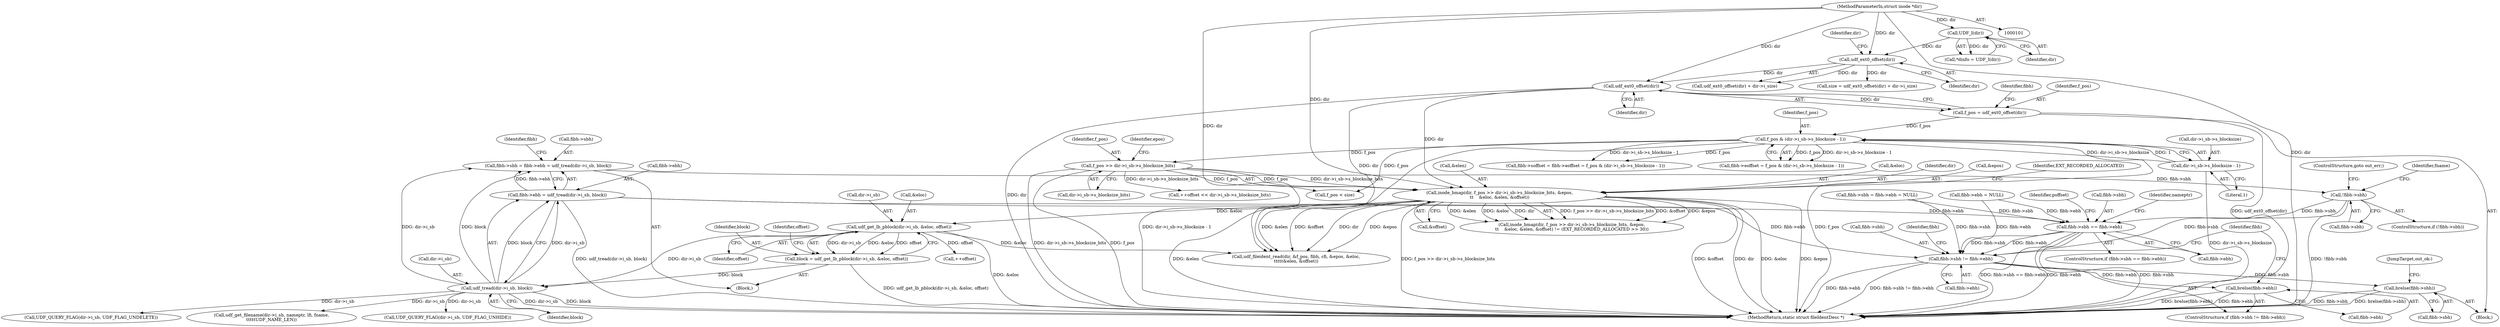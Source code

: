 digraph "0_linux_0e5cc9a40ada6046e6bc3bdfcd0c0d7e4b706b14_0@API" {
"1000273" [label="(Call,fibh->sbh = fibh->ebh = udf_tread(dir->i_sb, block))"];
"1000277" [label="(Call,fibh->ebh = udf_tread(dir->i_sb, block))"];
"1000281" [label="(Call,udf_tread(dir->i_sb, block))"];
"1000225" [label="(Call,udf_get_lb_pblock(dir->i_sb, &eloc, offset))"];
"1000202" [label="(Call,inode_bmap(dir, f_pos >> dir->i_sb->s_blocksize_bits, &epos,\n\t\t    &eloc, &elen, &offset))"];
"1000165" [label="(Call,udf_ext0_offset(dir))"];
"1000158" [label="(Call,udf_ext0_offset(dir))"];
"1000129" [label="(Call,UDF_I(dir))"];
"1000102" [label="(MethodParameterIn,struct inode *dir)"];
"1000204" [label="(Call,f_pos >> dir->i_sb->s_blocksize_bits)"];
"1000184" [label="(Call,f_pos & (dir->i_sb->s_blocksize - 1))"];
"1000163" [label="(Call,f_pos = udf_ext0_offset(dir))"];
"1000186" [label="(Call,dir->i_sb->s_blocksize - 1)"];
"1000223" [label="(Call,block = udf_get_lb_pblock(dir->i_sb, &eloc, offset))"];
"1000287" [label="(Call,!fibh->sbh)"];
"1000338" [label="(Call,fibh->sbh == fibh->ebh)"];
"1000487" [label="(Call,fibh->sbh != fibh->ebh)"];
"1000494" [label="(Call,brelse(fibh->ebh))"];
"1000498" [label="(Call,brelse(fibh->sbh))"];
"1000423" [label="(Call,UDF_QUERY_FLAG(dir->i_sb, UDF_FLAG_UNDELETE))"];
"1000166" [label="(Identifier,dir)"];
"1000217" [label="(Call,&offset)"];
"1000185" [label="(Identifier,f_pos)"];
"1000486" [label="(ControlStructure,if (fibh->sbh != fibh->ebh))"];
"1000157" [label="(Call,udf_ext0_offset(dir) + dir->i_size)"];
"1000224" [label="(Identifier,block)"];
"1000498" [label="(Call,brelse(fibh->sbh))"];
"1000274" [label="(Call,fibh->sbh)"];
"1000491" [label="(Call,fibh->ebh)"];
"1000129" [label="(Call,UDF_I(dir))"];
"1000288" [label="(Call,fibh->sbh)"];
"1000273" [label="(Call,fibh->sbh = fibh->ebh = udf_tread(dir->i_sb, block))"];
"1000342" [label="(Call,fibh->ebh)"];
"1000461" [label="(Call,udf_get_filename(dir->i_sb, nameptr, lfi, fname,\n\t\t\t\t\tUDF_NAME_LEN))"];
"1000163" [label="(Call,f_pos = udf_ext0_offset(dir))"];
"1000158" [label="(Call,udf_ext0_offset(dir))"];
"1000302" [label="(Call,f_pos < size)"];
"1000357" [label="(Identifier,poffset)"];
"1000225" [label="(Call,udf_get_lb_pblock(dir->i_sb, &eloc, offset))"];
"1000187" [label="(Call,dir->i_sb->s_blocksize)"];
"1000215" [label="(Call,&elen)"];
"1000161" [label="(Identifier,dir)"];
"1000201" [label="(Call,inode_bmap(dir, f_pos >> dir->i_sb->s_blocksize_bits, &epos,\n\t\t    &eloc, &elen, &offset) != (EXT_RECORDED_ALLOCATED >> 30))"];
"1000127" [label="(Call,*dinfo = UDF_I(dir))"];
"1000155" [label="(Call,size = udf_ext0_offset(dir) + dir->i_size)"];
"1000213" [label="(Call,&eloc)"];
"1000130" [label="(Identifier,dir)"];
"1000277" [label="(Call,fibh->ebh = udf_tread(dir->i_sb, block))"];
"1000199" [label="(Block,)"];
"1000176" [label="(Call,fibh->soffset = fibh->eoffset = f_pos & (dir->i_sb->s_blocksize - 1))"];
"1000204" [label="(Call,f_pos >> dir->i_sb->s_blocksize_bits)"];
"1000169" [label="(Identifier,fibh)"];
"1000286" [label="(ControlStructure,if (!fibh->sbh))"];
"1000496" [label="(Identifier,fibh)"];
"1000500" [label="(Identifier,fibh)"];
"1000203" [label="(Identifier,dir)"];
"1000211" [label="(Call,&epos)"];
"1000499" [label="(Call,fibh->sbh)"];
"1000192" [label="(Literal,1)"];
"1000229" [label="(Call,&eloc)"];
"1000339" [label="(Call,fibh->sbh)"];
"1000236" [label="(Identifier,offset)"];
"1000165" [label="(Call,udf_ext0_offset(dir))"];
"1000291" [label="(ControlStructure,goto out_err;)"];
"1000281" [label="(Call,udf_tread(dir->i_sb, block))"];
"1000293" [label="(Identifier,fname)"];
"1000338" [label="(Call,fibh->sbh == fibh->ebh)"];
"1000511" [label="(MethodReturn,static struct fileIdentDesc *)"];
"1000167" [label="(Call,fibh->sbh = fibh->ebh = NULL)"];
"1000205" [label="(Identifier,f_pos)"];
"1000502" [label="(JumpTarget,out_ok:)"];
"1000159" [label="(Identifier,dir)"];
"1000206" [label="(Call,dir->i_sb->s_blocksize_bits)"];
"1000440" [label="(Call,UDF_QUERY_FLAG(dir->i_sb, UDF_FLAG_UNHIDE))"];
"1000282" [label="(Call,dir->i_sb)"];
"1000278" [label="(Call,fibh->ebh)"];
"1000289" [label="(Identifier,fibh)"];
"1000102" [label="(MethodParameterIn,struct inode *dir)"];
"1000184" [label="(Call,f_pos & (dir->i_sb->s_blocksize - 1))"];
"1000164" [label="(Identifier,f_pos)"];
"1000487" [label="(Call,fibh->sbh != fibh->ebh)"];
"1000186" [label="(Call,dir->i_sb->s_blocksize - 1)"];
"1000220" [label="(Identifier,EXT_RECORDED_ALLOCATED)"];
"1000308" [label="(Call,udf_fileident_read(dir, &f_pos, fibh, cfi, &epos, &eloc,\n\t\t\t\t\t&elen, &offset))"];
"1000337" [label="(ControlStructure,if (fibh->sbh == fibh->ebh))"];
"1000287" [label="(Call,!fibh->sbh)"];
"1000347" [label="(Identifier,nameptr)"];
"1000180" [label="(Call,fibh->eoffset = f_pos & (dir->i_sb->s_blocksize - 1))"];
"1000494" [label="(Call,brelse(fibh->ebh))"];
"1000223" [label="(Call,block = udf_get_lb_pblock(dir->i_sb, &eloc, offset))"];
"1000285" [label="(Identifier,block)"];
"1000212" [label="(Identifier,epos)"];
"1000488" [label="(Call,fibh->sbh)"];
"1000495" [label="(Call,fibh->ebh)"];
"1000235" [label="(Call,++offset)"];
"1000106" [label="(Block,)"];
"1000226" [label="(Call,dir->i_sb)"];
"1000171" [label="(Call,fibh->ebh = NULL)"];
"1000231" [label="(Identifier,offset)"];
"1000234" [label="(Call,++offset << dir->i_sb->s_blocksize_bits)"];
"1000202" [label="(Call,inode_bmap(dir, f_pos >> dir->i_sb->s_blocksize_bits, &epos,\n\t\t    &eloc, &elen, &offset))"];
"1000273" -> "1000199"  [label="AST: "];
"1000273" -> "1000277"  [label="CFG: "];
"1000274" -> "1000273"  [label="AST: "];
"1000277" -> "1000273"  [label="AST: "];
"1000289" -> "1000273"  [label="CFG: "];
"1000277" -> "1000273"  [label="DDG: fibh->ebh"];
"1000281" -> "1000273"  [label="DDG: dir->i_sb"];
"1000281" -> "1000273"  [label="DDG: block"];
"1000273" -> "1000287"  [label="DDG: fibh->sbh"];
"1000277" -> "1000281"  [label="CFG: "];
"1000278" -> "1000277"  [label="AST: "];
"1000281" -> "1000277"  [label="AST: "];
"1000277" -> "1000511"  [label="DDG: udf_tread(dir->i_sb, block)"];
"1000281" -> "1000277"  [label="DDG: dir->i_sb"];
"1000281" -> "1000277"  [label="DDG: block"];
"1000277" -> "1000338"  [label="DDG: fibh->ebh"];
"1000277" -> "1000487"  [label="DDG: fibh->ebh"];
"1000281" -> "1000285"  [label="CFG: "];
"1000282" -> "1000281"  [label="AST: "];
"1000285" -> "1000281"  [label="AST: "];
"1000281" -> "1000511"  [label="DDG: block"];
"1000281" -> "1000511"  [label="DDG: dir->i_sb"];
"1000225" -> "1000281"  [label="DDG: dir->i_sb"];
"1000223" -> "1000281"  [label="DDG: block"];
"1000281" -> "1000423"  [label="DDG: dir->i_sb"];
"1000281" -> "1000440"  [label="DDG: dir->i_sb"];
"1000281" -> "1000461"  [label="DDG: dir->i_sb"];
"1000225" -> "1000223"  [label="AST: "];
"1000225" -> "1000231"  [label="CFG: "];
"1000226" -> "1000225"  [label="AST: "];
"1000229" -> "1000225"  [label="AST: "];
"1000231" -> "1000225"  [label="AST: "];
"1000223" -> "1000225"  [label="CFG: "];
"1000225" -> "1000511"  [label="DDG: &eloc"];
"1000225" -> "1000223"  [label="DDG: dir->i_sb"];
"1000225" -> "1000223"  [label="DDG: &eloc"];
"1000225" -> "1000223"  [label="DDG: offset"];
"1000202" -> "1000225"  [label="DDG: &eloc"];
"1000225" -> "1000235"  [label="DDG: offset"];
"1000225" -> "1000308"  [label="DDG: &eloc"];
"1000202" -> "1000201"  [label="AST: "];
"1000202" -> "1000217"  [label="CFG: "];
"1000203" -> "1000202"  [label="AST: "];
"1000204" -> "1000202"  [label="AST: "];
"1000211" -> "1000202"  [label="AST: "];
"1000213" -> "1000202"  [label="AST: "];
"1000215" -> "1000202"  [label="AST: "];
"1000217" -> "1000202"  [label="AST: "];
"1000220" -> "1000202"  [label="CFG: "];
"1000202" -> "1000511"  [label="DDG: &offset"];
"1000202" -> "1000511"  [label="DDG: dir"];
"1000202" -> "1000511"  [label="DDG: &eloc"];
"1000202" -> "1000511"  [label="DDG: &epos"];
"1000202" -> "1000511"  [label="DDG: &elen"];
"1000202" -> "1000511"  [label="DDG: f_pos >> dir->i_sb->s_blocksize_bits"];
"1000202" -> "1000201"  [label="DDG: f_pos >> dir->i_sb->s_blocksize_bits"];
"1000202" -> "1000201"  [label="DDG: &offset"];
"1000202" -> "1000201"  [label="DDG: &epos"];
"1000202" -> "1000201"  [label="DDG: &elen"];
"1000202" -> "1000201"  [label="DDG: &eloc"];
"1000202" -> "1000201"  [label="DDG: dir"];
"1000165" -> "1000202"  [label="DDG: dir"];
"1000102" -> "1000202"  [label="DDG: dir"];
"1000204" -> "1000202"  [label="DDG: f_pos"];
"1000204" -> "1000202"  [label="DDG: dir->i_sb->s_blocksize_bits"];
"1000202" -> "1000308"  [label="DDG: dir"];
"1000202" -> "1000308"  [label="DDG: &epos"];
"1000202" -> "1000308"  [label="DDG: &elen"];
"1000202" -> "1000308"  [label="DDG: &offset"];
"1000165" -> "1000163"  [label="AST: "];
"1000165" -> "1000166"  [label="CFG: "];
"1000166" -> "1000165"  [label="AST: "];
"1000163" -> "1000165"  [label="CFG: "];
"1000165" -> "1000511"  [label="DDG: dir"];
"1000165" -> "1000163"  [label="DDG: dir"];
"1000158" -> "1000165"  [label="DDG: dir"];
"1000102" -> "1000165"  [label="DDG: dir"];
"1000165" -> "1000308"  [label="DDG: dir"];
"1000158" -> "1000157"  [label="AST: "];
"1000158" -> "1000159"  [label="CFG: "];
"1000159" -> "1000158"  [label="AST: "];
"1000161" -> "1000158"  [label="CFG: "];
"1000158" -> "1000155"  [label="DDG: dir"];
"1000158" -> "1000157"  [label="DDG: dir"];
"1000129" -> "1000158"  [label="DDG: dir"];
"1000102" -> "1000158"  [label="DDG: dir"];
"1000129" -> "1000127"  [label="AST: "];
"1000129" -> "1000130"  [label="CFG: "];
"1000130" -> "1000129"  [label="AST: "];
"1000127" -> "1000129"  [label="CFG: "];
"1000129" -> "1000127"  [label="DDG: dir"];
"1000102" -> "1000129"  [label="DDG: dir"];
"1000102" -> "1000101"  [label="AST: "];
"1000102" -> "1000511"  [label="DDG: dir"];
"1000102" -> "1000308"  [label="DDG: dir"];
"1000204" -> "1000206"  [label="CFG: "];
"1000205" -> "1000204"  [label="AST: "];
"1000206" -> "1000204"  [label="AST: "];
"1000212" -> "1000204"  [label="CFG: "];
"1000204" -> "1000511"  [label="DDG: dir->i_sb->s_blocksize_bits"];
"1000204" -> "1000511"  [label="DDG: f_pos"];
"1000184" -> "1000204"  [label="DDG: f_pos"];
"1000204" -> "1000234"  [label="DDG: dir->i_sb->s_blocksize_bits"];
"1000204" -> "1000302"  [label="DDG: f_pos"];
"1000184" -> "1000180"  [label="AST: "];
"1000184" -> "1000186"  [label="CFG: "];
"1000185" -> "1000184"  [label="AST: "];
"1000186" -> "1000184"  [label="AST: "];
"1000180" -> "1000184"  [label="CFG: "];
"1000184" -> "1000511"  [label="DDG: dir->i_sb->s_blocksize - 1"];
"1000184" -> "1000511"  [label="DDG: f_pos"];
"1000184" -> "1000176"  [label="DDG: f_pos"];
"1000184" -> "1000176"  [label="DDG: dir->i_sb->s_blocksize - 1"];
"1000184" -> "1000180"  [label="DDG: f_pos"];
"1000184" -> "1000180"  [label="DDG: dir->i_sb->s_blocksize - 1"];
"1000163" -> "1000184"  [label="DDG: f_pos"];
"1000186" -> "1000184"  [label="DDG: dir->i_sb->s_blocksize"];
"1000186" -> "1000184"  [label="DDG: 1"];
"1000184" -> "1000302"  [label="DDG: f_pos"];
"1000163" -> "1000106"  [label="AST: "];
"1000164" -> "1000163"  [label="AST: "];
"1000169" -> "1000163"  [label="CFG: "];
"1000163" -> "1000511"  [label="DDG: udf_ext0_offset(dir)"];
"1000186" -> "1000192"  [label="CFG: "];
"1000187" -> "1000186"  [label="AST: "];
"1000192" -> "1000186"  [label="AST: "];
"1000186" -> "1000511"  [label="DDG: dir->i_sb->s_blocksize"];
"1000223" -> "1000199"  [label="AST: "];
"1000224" -> "1000223"  [label="AST: "];
"1000236" -> "1000223"  [label="CFG: "];
"1000223" -> "1000511"  [label="DDG: udf_get_lb_pblock(dir->i_sb, &eloc, offset)"];
"1000287" -> "1000286"  [label="AST: "];
"1000287" -> "1000288"  [label="CFG: "];
"1000288" -> "1000287"  [label="AST: "];
"1000291" -> "1000287"  [label="CFG: "];
"1000293" -> "1000287"  [label="CFG: "];
"1000287" -> "1000511"  [label="DDG: !fibh->sbh"];
"1000287" -> "1000338"  [label="DDG: fibh->sbh"];
"1000287" -> "1000487"  [label="DDG: fibh->sbh"];
"1000338" -> "1000337"  [label="AST: "];
"1000338" -> "1000342"  [label="CFG: "];
"1000339" -> "1000338"  [label="AST: "];
"1000342" -> "1000338"  [label="AST: "];
"1000347" -> "1000338"  [label="CFG: "];
"1000357" -> "1000338"  [label="CFG: "];
"1000338" -> "1000511"  [label="DDG: fibh->sbh"];
"1000338" -> "1000511"  [label="DDG: fibh->sbh == fibh->ebh"];
"1000338" -> "1000511"  [label="DDG: fibh->ebh"];
"1000167" -> "1000338"  [label="DDG: fibh->sbh"];
"1000171" -> "1000338"  [label="DDG: fibh->ebh"];
"1000338" -> "1000487"  [label="DDG: fibh->sbh"];
"1000338" -> "1000487"  [label="DDG: fibh->ebh"];
"1000487" -> "1000486"  [label="AST: "];
"1000487" -> "1000491"  [label="CFG: "];
"1000488" -> "1000487"  [label="AST: "];
"1000491" -> "1000487"  [label="AST: "];
"1000496" -> "1000487"  [label="CFG: "];
"1000500" -> "1000487"  [label="CFG: "];
"1000487" -> "1000511"  [label="DDG: fibh->ebh"];
"1000487" -> "1000511"  [label="DDG: fibh->sbh != fibh->ebh"];
"1000167" -> "1000487"  [label="DDG: fibh->sbh"];
"1000171" -> "1000487"  [label="DDG: fibh->ebh"];
"1000487" -> "1000494"  [label="DDG: fibh->ebh"];
"1000487" -> "1000498"  [label="DDG: fibh->sbh"];
"1000494" -> "1000486"  [label="AST: "];
"1000494" -> "1000495"  [label="CFG: "];
"1000495" -> "1000494"  [label="AST: "];
"1000500" -> "1000494"  [label="CFG: "];
"1000494" -> "1000511"  [label="DDG: brelse(fibh->ebh)"];
"1000494" -> "1000511"  [label="DDG: fibh->ebh"];
"1000498" -> "1000106"  [label="AST: "];
"1000498" -> "1000499"  [label="CFG: "];
"1000499" -> "1000498"  [label="AST: "];
"1000502" -> "1000498"  [label="CFG: "];
"1000498" -> "1000511"  [label="DDG: brelse(fibh->sbh)"];
"1000498" -> "1000511"  [label="DDG: fibh->sbh"];
}
